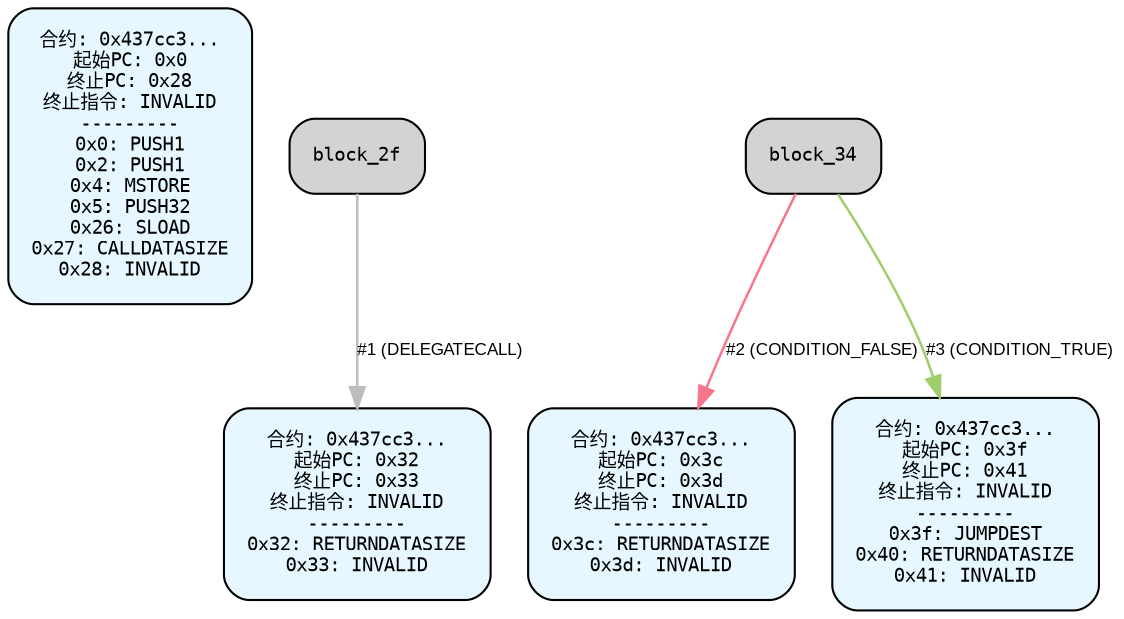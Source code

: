 digraph Static_Complete_CFG {
    rankdir=TB;
    node [shape=box, style="filled, rounded", fontname="Monospace", fontsize=9, margin=0.15];
    edge [fontname="Arial", fontsize=8, penwidth=1.2];
    "block_0" [label="合约: 0x437cc3...
起始PC: 0x0
终止PC: 0x28
终止指令: INVALID
---------
0x0: PUSH1
0x2: PUSH1
0x4: MSTORE
0x5: PUSH32
0x26: SLOAD
0x27: CALLDATASIZE
0x28: INVALID", fillcolor="#e6f7ff"];
    "block_32" [label="合约: 0x437cc3...
起始PC: 0x32
终止PC: 0x33
终止指令: INVALID
---------
0x32: RETURNDATASIZE
0x33: INVALID", fillcolor="#e6f7ff"];
    "block_3c" [label="合约: 0x437cc3...
起始PC: 0x3c
终止PC: 0x3d
终止指令: INVALID
---------
0x3c: RETURNDATASIZE
0x3d: INVALID", fillcolor="#e6f7ff"];
    "block_3f" [label="合约: 0x437cc3...
起始PC: 0x3f
终止PC: 0x41
终止指令: INVALID
---------
0x3f: JUMPDEST
0x40: RETURNDATASIZE
0x41: INVALID", fillcolor="#e6f7ff"];

    "block_2f" -> "block_32" [label="#1 (DELEGATECALL)", color="#bdbdbd"];
    "block_34" -> "block_3c" [label="#2 (CONDITION_FALSE)", color="#f7768e"];
    "block_34" -> "block_3f" [label="#3 (CONDITION_TRUE)", color="#9ece6a"];
}